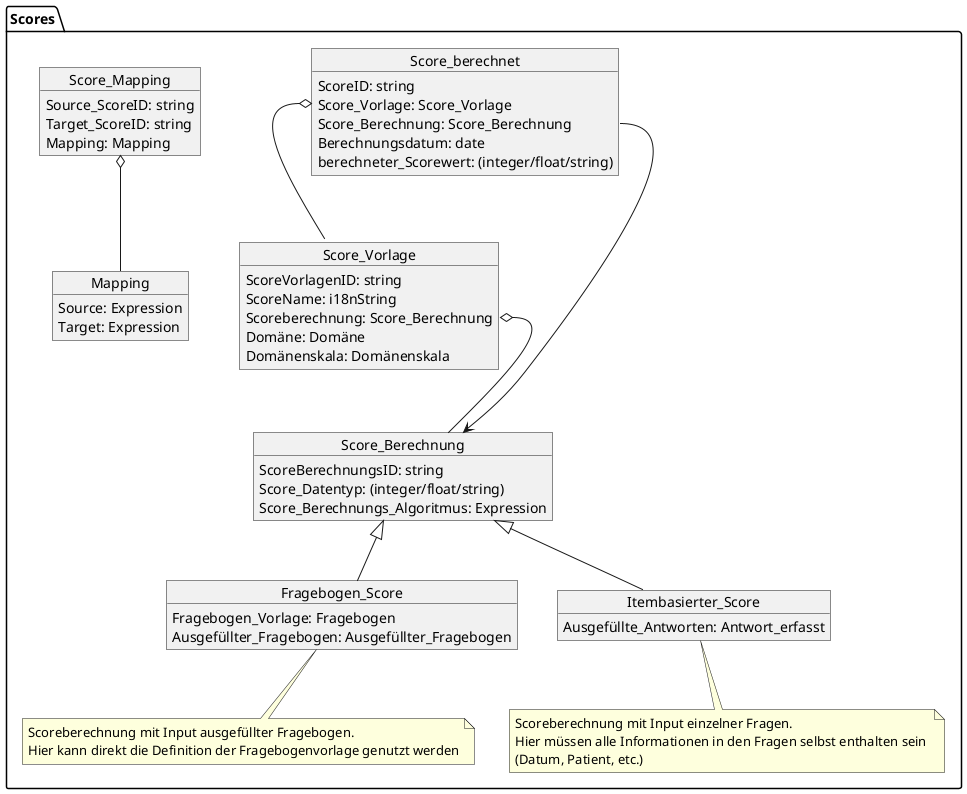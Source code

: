 @startuml MII_PROMs_Fragebögen
package Scores {
    object Score_Vorlage {
        ScoreVorlagenID: string
        ScoreName: i18nString
        Scoreberechnung: Score_Berechnung
        Domäne: Domäne
        Domänenskala: Domänenskala
    }
    object Score_berechnet {
        ScoreID: string
        Score_Vorlage: Score_Vorlage
        Score_Berechnung: Score_Berechnung
        Berechnungsdatum: date
        berechneter_Scorewert: (integer/float/string)
    } 
    
    object Score_Berechnung {
        ScoreBerechnungsID: string
        Score_Datentyp: (integer/float/string)
        Score_Berechnungs_Algoritmus: Expression

    }
    Score_Vorlage::Scoreberechnung o-- Score_Berechnung
    Score_berechnet::Score_Vorlage o-- Score_Vorlage 
    Score_berechnet::Score_Berechnung --> Score_Berechnung


    object Fragebogen_Score {
        Fragebogen_Vorlage: Fragebogen
        Ausgefüllter_Fragebogen: Ausgefüllter_Fragebogen
    }
    note bottom of Fragebogen_Score 
        Scoreberechnung mit Input ausgefüllter Fragebogen. 
        Hier kann direkt die Definition der Fragebogenvorlage genutzt werden
    end note
      Score_Berechnung <|-- Fragebogen_Score

    object Itembasierter_Score {
        Ausgefüllte_Antworten: Antwort_erfasst
    }
    Score_Berechnung <|-- Itembasierter_Score

    note bottom of Itembasierter_Score 
        Scoreberechnung mit Input einzelner Fragen. 
        Hier müssen alle Informationen in den Fragen selbst enthalten sein 
        (Datum, Patient, etc.)
    end note

    object Score_Mapping {
        Source_ScoreID: string
        Target_ScoreID: string
        Mapping: Mapping 
    }

    object Mapping {
        Source: Expression
        Target: Expression        
    }
    Score_Mapping o-- Mapping
}
@enduml

/'
Teil der nächsten Stufe:
Mehrsprachigkeit
Modulare Fragebögen und Fragenkataloge
Adaptive Fragebögen und CAT
'/
